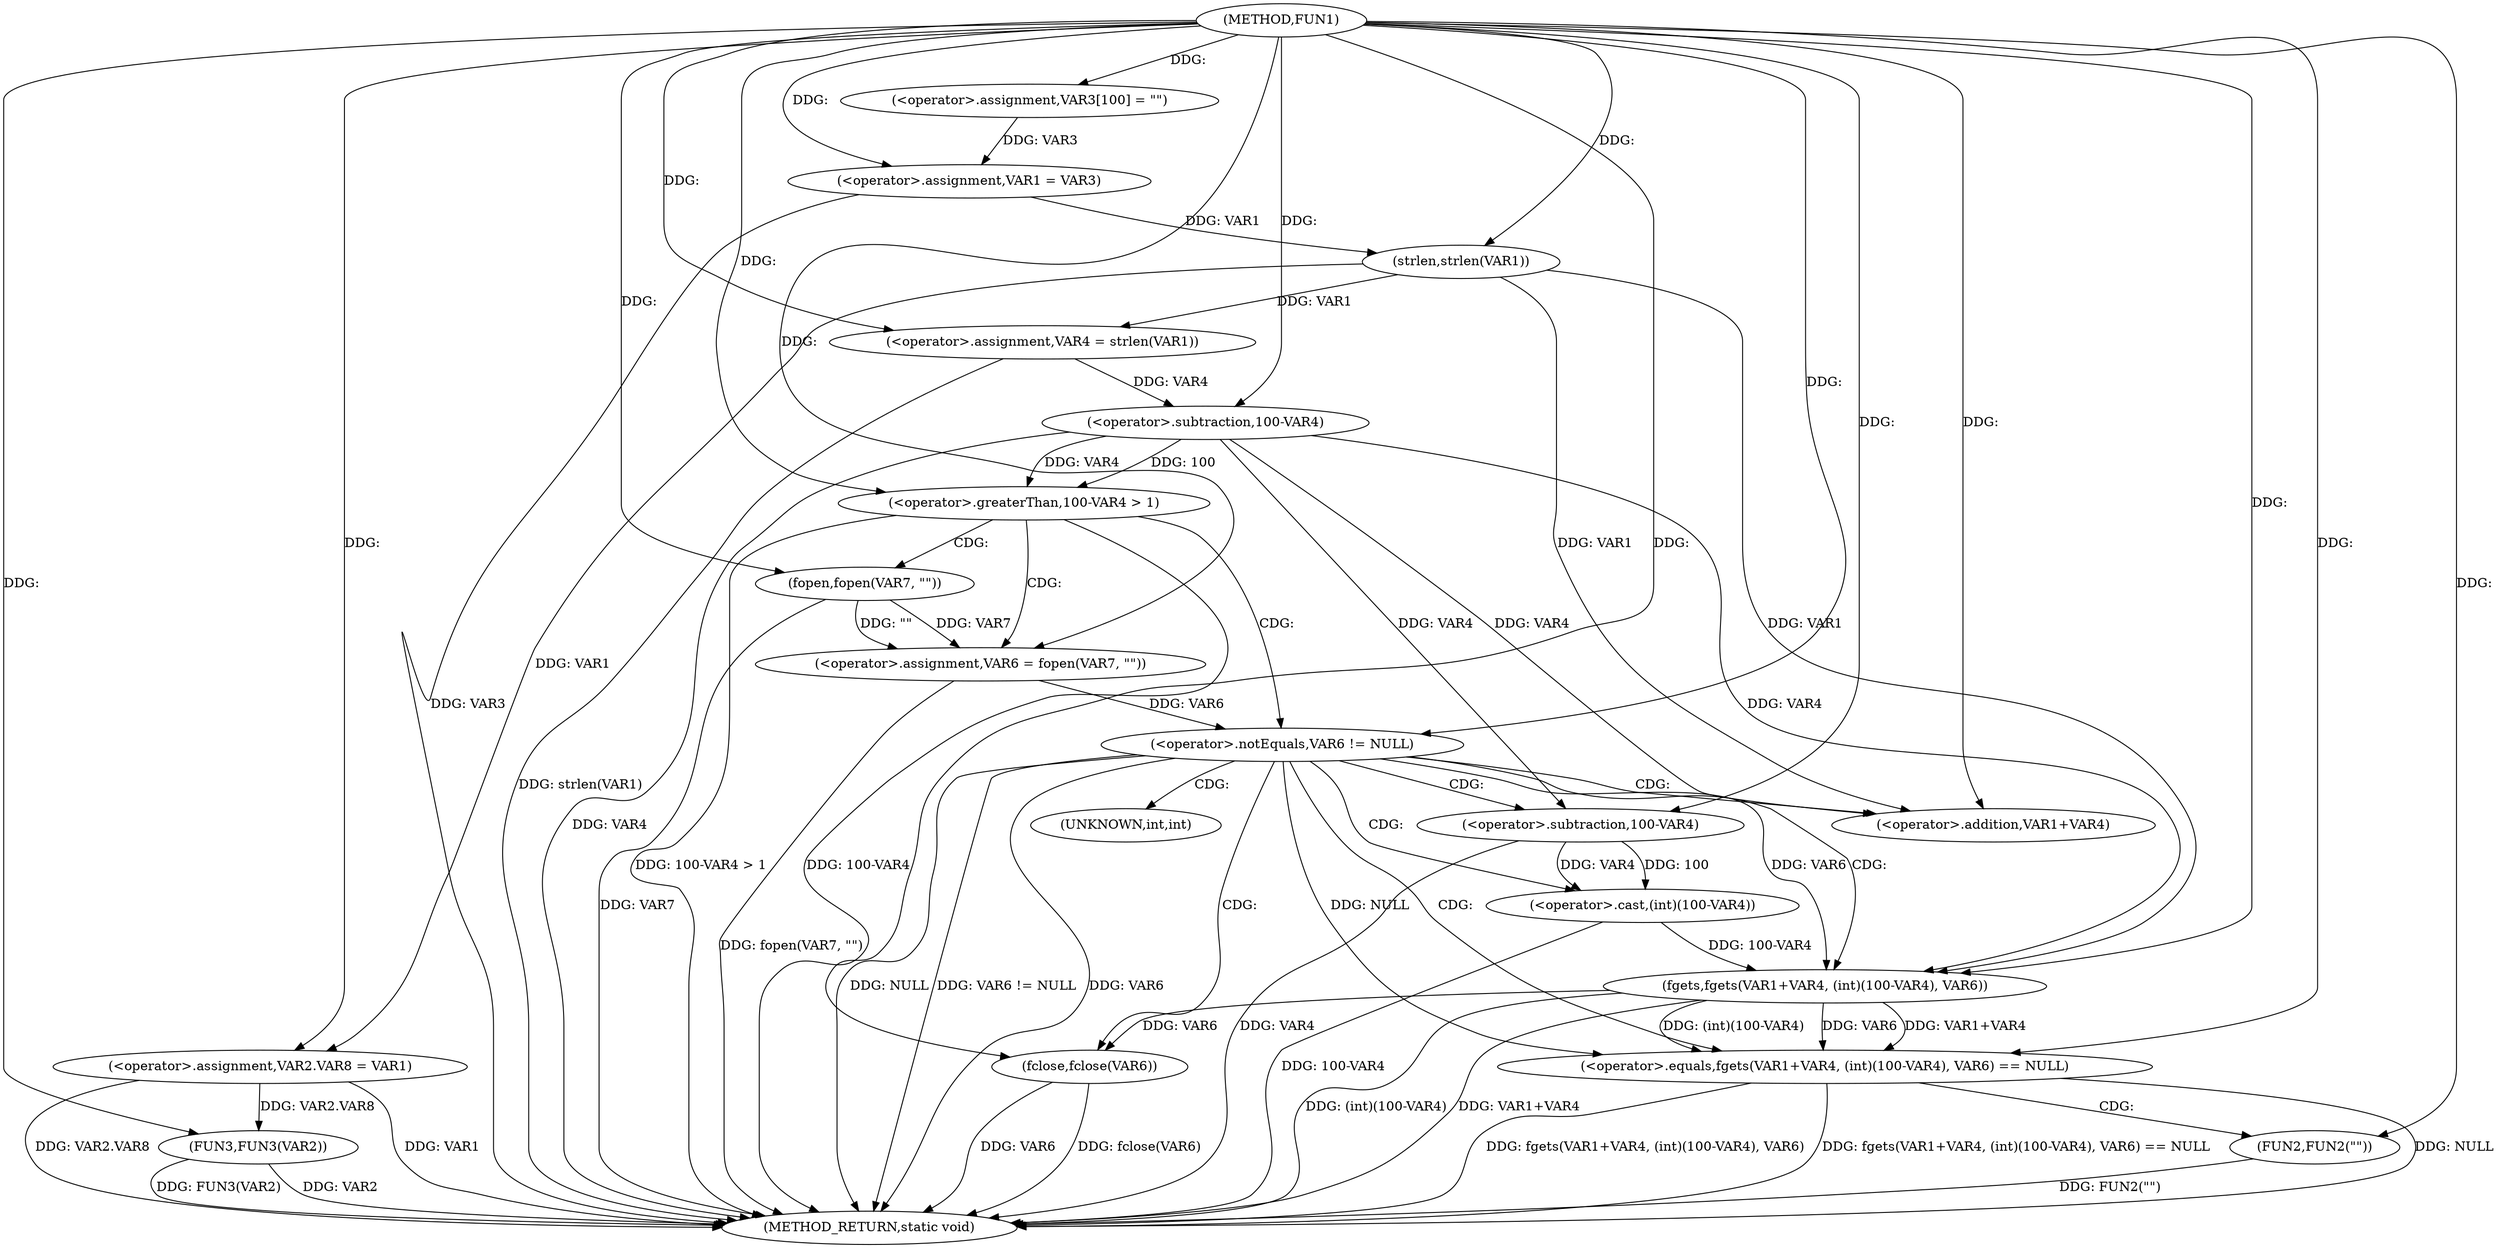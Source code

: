 digraph FUN1 {  
"1000100" [label = "(METHOD,FUN1)" ]
"1000160" [label = "(METHOD_RETURN,static void)" ]
"1000105" [label = "(<operator>.assignment,VAR3[100] = \"\")" ]
"1000108" [label = "(<operator>.assignment,VAR1 = VAR3)" ]
"1000113" [label = "(<operator>.assignment,VAR4 = strlen(VAR1))" ]
"1000115" [label = "(strlen,strlen(VAR1))" ]
"1000119" [label = "(<operator>.greaterThan,100-VAR4 > 1)" ]
"1000120" [label = "(<operator>.subtraction,100-VAR4)" ]
"1000125" [label = "(<operator>.assignment,VAR6 = fopen(VAR7, \"\"))" ]
"1000127" [label = "(fopen,fopen(VAR7, \"\"))" ]
"1000131" [label = "(<operator>.notEquals,VAR6 != NULL)" ]
"1000136" [label = "(<operator>.equals,fgets(VAR1+VAR4, (int)(100-VAR4), VAR6) == NULL)" ]
"1000137" [label = "(fgets,fgets(VAR1+VAR4, (int)(100-VAR4), VAR6))" ]
"1000138" [label = "(<operator>.addition,VAR1+VAR4)" ]
"1000141" [label = "(<operator>.cast,(int)(100-VAR4))" ]
"1000143" [label = "(<operator>.subtraction,100-VAR4)" ]
"1000149" [label = "(FUN2,FUN2(\"\"))" ]
"1000151" [label = "(fclose,fclose(VAR6))" ]
"1000153" [label = "(<operator>.assignment,VAR2.VAR8 = VAR1)" ]
"1000158" [label = "(FUN3,FUN3(VAR2))" ]
"1000142" [label = "(UNKNOWN,int,int)" ]
  "1000158" -> "1000160"  [ label = "DDG: VAR2"] 
  "1000151" -> "1000160"  [ label = "DDG: fclose(VAR6)"] 
  "1000153" -> "1000160"  [ label = "DDG: VAR1"] 
  "1000151" -> "1000160"  [ label = "DDG: VAR6"] 
  "1000158" -> "1000160"  [ label = "DDG: FUN3(VAR2)"] 
  "1000113" -> "1000160"  [ label = "DDG: strlen(VAR1)"] 
  "1000149" -> "1000160"  [ label = "DDG: FUN2(\"\")"] 
  "1000131" -> "1000160"  [ label = "DDG: NULL"] 
  "1000153" -> "1000160"  [ label = "DDG: VAR2.VAR8"] 
  "1000119" -> "1000160"  [ label = "DDG: 100-VAR4 > 1"] 
  "1000136" -> "1000160"  [ label = "DDG: NULL"] 
  "1000136" -> "1000160"  [ label = "DDG: fgets(VAR1+VAR4, (int)(100-VAR4), VAR6)"] 
  "1000131" -> "1000160"  [ label = "DDG: VAR6 != NULL"] 
  "1000131" -> "1000160"  [ label = "DDG: VAR6"] 
  "1000137" -> "1000160"  [ label = "DDG: (int)(100-VAR4)"] 
  "1000125" -> "1000160"  [ label = "DDG: fopen(VAR7, \"\")"] 
  "1000108" -> "1000160"  [ label = "DDG: VAR3"] 
  "1000119" -> "1000160"  [ label = "DDG: 100-VAR4"] 
  "1000141" -> "1000160"  [ label = "DDG: 100-VAR4"] 
  "1000136" -> "1000160"  [ label = "DDG: fgets(VAR1+VAR4, (int)(100-VAR4), VAR6) == NULL"] 
  "1000120" -> "1000160"  [ label = "DDG: VAR4"] 
  "1000143" -> "1000160"  [ label = "DDG: VAR4"] 
  "1000127" -> "1000160"  [ label = "DDG: VAR7"] 
  "1000137" -> "1000160"  [ label = "DDG: VAR1+VAR4"] 
  "1000100" -> "1000105"  [ label = "DDG: "] 
  "1000105" -> "1000108"  [ label = "DDG: VAR3"] 
  "1000100" -> "1000108"  [ label = "DDG: "] 
  "1000115" -> "1000113"  [ label = "DDG: VAR1"] 
  "1000100" -> "1000113"  [ label = "DDG: "] 
  "1000108" -> "1000115"  [ label = "DDG: VAR1"] 
  "1000100" -> "1000115"  [ label = "DDG: "] 
  "1000120" -> "1000119"  [ label = "DDG: 100"] 
  "1000120" -> "1000119"  [ label = "DDG: VAR4"] 
  "1000100" -> "1000120"  [ label = "DDG: "] 
  "1000113" -> "1000120"  [ label = "DDG: VAR4"] 
  "1000100" -> "1000119"  [ label = "DDG: "] 
  "1000127" -> "1000125"  [ label = "DDG: VAR7"] 
  "1000127" -> "1000125"  [ label = "DDG: \"\""] 
  "1000100" -> "1000125"  [ label = "DDG: "] 
  "1000100" -> "1000127"  [ label = "DDG: "] 
  "1000125" -> "1000131"  [ label = "DDG: VAR6"] 
  "1000100" -> "1000131"  [ label = "DDG: "] 
  "1000137" -> "1000136"  [ label = "DDG: VAR1+VAR4"] 
  "1000137" -> "1000136"  [ label = "DDG: (int)(100-VAR4)"] 
  "1000137" -> "1000136"  [ label = "DDG: VAR6"] 
  "1000115" -> "1000137"  [ label = "DDG: VAR1"] 
  "1000100" -> "1000137"  [ label = "DDG: "] 
  "1000120" -> "1000137"  [ label = "DDG: VAR4"] 
  "1000115" -> "1000138"  [ label = "DDG: VAR1"] 
  "1000100" -> "1000138"  [ label = "DDG: "] 
  "1000120" -> "1000138"  [ label = "DDG: VAR4"] 
  "1000141" -> "1000137"  [ label = "DDG: 100-VAR4"] 
  "1000143" -> "1000141"  [ label = "DDG: 100"] 
  "1000143" -> "1000141"  [ label = "DDG: VAR4"] 
  "1000100" -> "1000143"  [ label = "DDG: "] 
  "1000120" -> "1000143"  [ label = "DDG: VAR4"] 
  "1000131" -> "1000137"  [ label = "DDG: VAR6"] 
  "1000131" -> "1000136"  [ label = "DDG: NULL"] 
  "1000100" -> "1000136"  [ label = "DDG: "] 
  "1000100" -> "1000149"  [ label = "DDG: "] 
  "1000137" -> "1000151"  [ label = "DDG: VAR6"] 
  "1000100" -> "1000151"  [ label = "DDG: "] 
  "1000115" -> "1000153"  [ label = "DDG: VAR1"] 
  "1000100" -> "1000153"  [ label = "DDG: "] 
  "1000153" -> "1000158"  [ label = "DDG: VAR2.VAR8"] 
  "1000100" -> "1000158"  [ label = "DDG: "] 
  "1000119" -> "1000125"  [ label = "CDG: "] 
  "1000119" -> "1000131"  [ label = "CDG: "] 
  "1000119" -> "1000127"  [ label = "CDG: "] 
  "1000131" -> "1000143"  [ label = "CDG: "] 
  "1000131" -> "1000142"  [ label = "CDG: "] 
  "1000131" -> "1000137"  [ label = "CDG: "] 
  "1000131" -> "1000141"  [ label = "CDG: "] 
  "1000131" -> "1000151"  [ label = "CDG: "] 
  "1000131" -> "1000136"  [ label = "CDG: "] 
  "1000131" -> "1000138"  [ label = "CDG: "] 
  "1000136" -> "1000149"  [ label = "CDG: "] 
}
